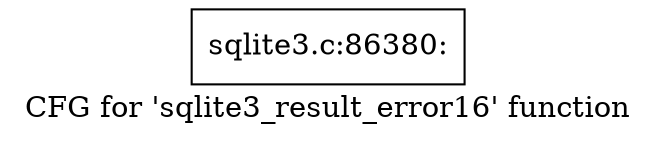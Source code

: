 digraph "CFG for 'sqlite3_result_error16' function" {
	label="CFG for 'sqlite3_result_error16' function";

	Node0x55c0f5445780 [shape=record,label="{sqlite3.c:86380:}"];
}
